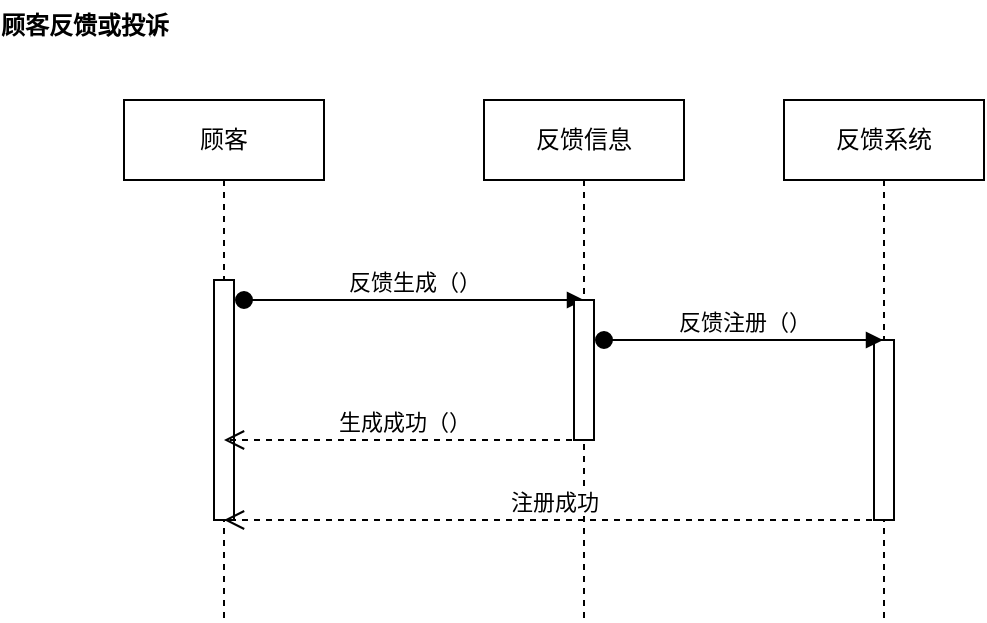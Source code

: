 <mxfile version="22.1.3" type="device">
  <diagram name="第 1 页" id="BjfTHmb5S3gj9ZgnYqd-">
    <mxGraphModel dx="1339" dy="793" grid="1" gridSize="10" guides="1" tooltips="1" connect="1" arrows="1" fold="1" page="1" pageScale="1" pageWidth="827" pageHeight="1169" background="#ffffff" math="0" shadow="0">
      <root>
        <mxCell id="0" />
        <mxCell id="1" parent="0" />
        <mxCell id="6IBYl9inLg4ALWm2Oygi-1" value="顾客" style="shape=umlLifeline;perimeter=lifelinePerimeter;whiteSpace=wrap;html=1;container=1;dropTarget=0;collapsible=0;recursiveResize=0;outlineConnect=0;portConstraint=eastwest;newEdgeStyle={&quot;curved&quot;:0,&quot;rounded&quot;:0};" vertex="1" parent="1">
          <mxGeometry x="160" y="290" width="100" height="260" as="geometry" />
        </mxCell>
        <mxCell id="6IBYl9inLg4ALWm2Oygi-3" value="" style="html=1;points=[[0,0,0,0,5],[0,1,0,0,-5],[1,0,0,0,5],[1,1,0,0,-5]];perimeter=orthogonalPerimeter;outlineConnect=0;targetShapes=umlLifeline;portConstraint=eastwest;newEdgeStyle={&quot;curved&quot;:0,&quot;rounded&quot;:0};" vertex="1" parent="6IBYl9inLg4ALWm2Oygi-1">
          <mxGeometry x="45" y="90" width="10" height="120" as="geometry" />
        </mxCell>
        <mxCell id="6IBYl9inLg4ALWm2Oygi-2" value="顾客反馈或投诉" style="text;align=center;fontStyle=1;verticalAlign=middle;spacingLeft=3;spacingRight=3;strokeColor=none;rotatable=0;points=[[0,0.5],[1,0.5]];portConstraint=eastwest;html=1;" vertex="1" parent="1">
          <mxGeometry x="100" y="240" width="80" height="26" as="geometry" />
        </mxCell>
        <mxCell id="6IBYl9inLg4ALWm2Oygi-4" value="反馈生成（）" style="html=1;verticalAlign=bottom;startArrow=oval;startFill=1;endArrow=block;startSize=8;curved=0;rounded=0;" edge="1" parent="1">
          <mxGeometry width="60" relative="1" as="geometry">
            <mxPoint x="220" y="390" as="sourcePoint" />
            <mxPoint x="390" y="390" as="targetPoint" />
          </mxGeometry>
        </mxCell>
        <mxCell id="6IBYl9inLg4ALWm2Oygi-5" value="反馈信息" style="shape=umlLifeline;perimeter=lifelinePerimeter;whiteSpace=wrap;html=1;container=1;dropTarget=0;collapsible=0;recursiveResize=0;outlineConnect=0;portConstraint=eastwest;newEdgeStyle={&quot;curved&quot;:0,&quot;rounded&quot;:0};" vertex="1" parent="1">
          <mxGeometry x="340" y="290" width="100" height="260" as="geometry" />
        </mxCell>
        <mxCell id="6IBYl9inLg4ALWm2Oygi-6" value="" style="html=1;points=[[0,0,0,0,5],[0,1,0,0,-5],[1,0,0,0,5],[1,1,0,0,-5]];perimeter=orthogonalPerimeter;outlineConnect=0;targetShapes=umlLifeline;portConstraint=eastwest;newEdgeStyle={&quot;curved&quot;:0,&quot;rounded&quot;:0};" vertex="1" parent="6IBYl9inLg4ALWm2Oygi-5">
          <mxGeometry x="45" y="100" width="10" height="70" as="geometry" />
        </mxCell>
        <mxCell id="6IBYl9inLg4ALWm2Oygi-7" value="生成成功（）" style="html=1;verticalAlign=bottom;endArrow=open;dashed=1;endSize=8;curved=0;rounded=0;" edge="1" parent="1" target="6IBYl9inLg4ALWm2Oygi-1">
          <mxGeometry relative="1" as="geometry">
            <mxPoint x="390" y="460" as="sourcePoint" />
            <mxPoint x="310" y="460" as="targetPoint" />
          </mxGeometry>
        </mxCell>
        <mxCell id="6IBYl9inLg4ALWm2Oygi-8" value="反馈系统" style="shape=umlLifeline;perimeter=lifelinePerimeter;whiteSpace=wrap;html=1;container=1;dropTarget=0;collapsible=0;recursiveResize=0;outlineConnect=0;portConstraint=eastwest;newEdgeStyle={&quot;curved&quot;:0,&quot;rounded&quot;:0};" vertex="1" parent="1">
          <mxGeometry x="490" y="290" width="100" height="260" as="geometry" />
        </mxCell>
        <mxCell id="6IBYl9inLg4ALWm2Oygi-10" value="" style="html=1;points=[[0,0,0,0,5],[0,1,0,0,-5],[1,0,0,0,5],[1,1,0,0,-5]];perimeter=orthogonalPerimeter;outlineConnect=0;targetShapes=umlLifeline;portConstraint=eastwest;newEdgeStyle={&quot;curved&quot;:0,&quot;rounded&quot;:0};" vertex="1" parent="6IBYl9inLg4ALWm2Oygi-8">
          <mxGeometry x="45" y="120" width="10" height="90" as="geometry" />
        </mxCell>
        <mxCell id="6IBYl9inLg4ALWm2Oygi-9" value="反馈注册（）" style="html=1;verticalAlign=bottom;startArrow=oval;startFill=1;endArrow=block;startSize=8;curved=0;rounded=0;" edge="1" parent="1" target="6IBYl9inLg4ALWm2Oygi-8">
          <mxGeometry width="60" relative="1" as="geometry">
            <mxPoint x="400" y="410" as="sourcePoint" />
            <mxPoint x="460" y="410" as="targetPoint" />
          </mxGeometry>
        </mxCell>
        <mxCell id="6IBYl9inLg4ALWm2Oygi-11" value="注册成功" style="html=1;verticalAlign=bottom;endArrow=open;dashed=1;endSize=8;curved=0;rounded=0;" edge="1" parent="1" target="6IBYl9inLg4ALWm2Oygi-1">
          <mxGeometry relative="1" as="geometry">
            <mxPoint x="540" y="500" as="sourcePoint" />
            <mxPoint x="460" y="500" as="targetPoint" />
          </mxGeometry>
        </mxCell>
      </root>
    </mxGraphModel>
  </diagram>
</mxfile>
